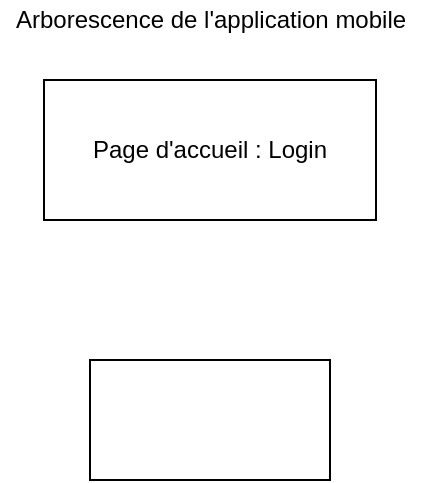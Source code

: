 <mxfile version="14.4.9" type="github">
  <diagram id="TXUJNLeIIZEbgpjyIdXI" name="Page-1">
    <mxGraphModel dx="1422" dy="746" grid="1" gridSize="10" guides="1" tooltips="1" connect="1" arrows="1" fold="1" page="1" pageScale="1" pageWidth="827" pageHeight="1169" math="0" shadow="0">
      <root>
        <mxCell id="0" />
        <mxCell id="1" parent="0" />
        <mxCell id="4xTkx6OsoBjm7Taz3u98-1" value="Arborescence de l&#39;application mobile" style="text;html=1;align=center;verticalAlign=middle;resizable=0;points=[];autosize=1;" parent="1" vertex="1">
          <mxGeometry x="309" y="10" width="210" height="20" as="geometry" />
        </mxCell>
        <mxCell id="4xTkx6OsoBjm7Taz3u98-2" value="Page d&#39;accueil : Login" style="whiteSpace=wrap;html=1;" parent="1" vertex="1">
          <mxGeometry x="331" y="50" width="166" height="70" as="geometry" />
        </mxCell>
        <mxCell id="4xTkx6OsoBjm7Taz3u98-3" value="" style="rounded=0;whiteSpace=wrap;html=1;" parent="1" vertex="1">
          <mxGeometry x="354" y="190" width="120" height="60" as="geometry" />
        </mxCell>
      </root>
    </mxGraphModel>
  </diagram>
</mxfile>
